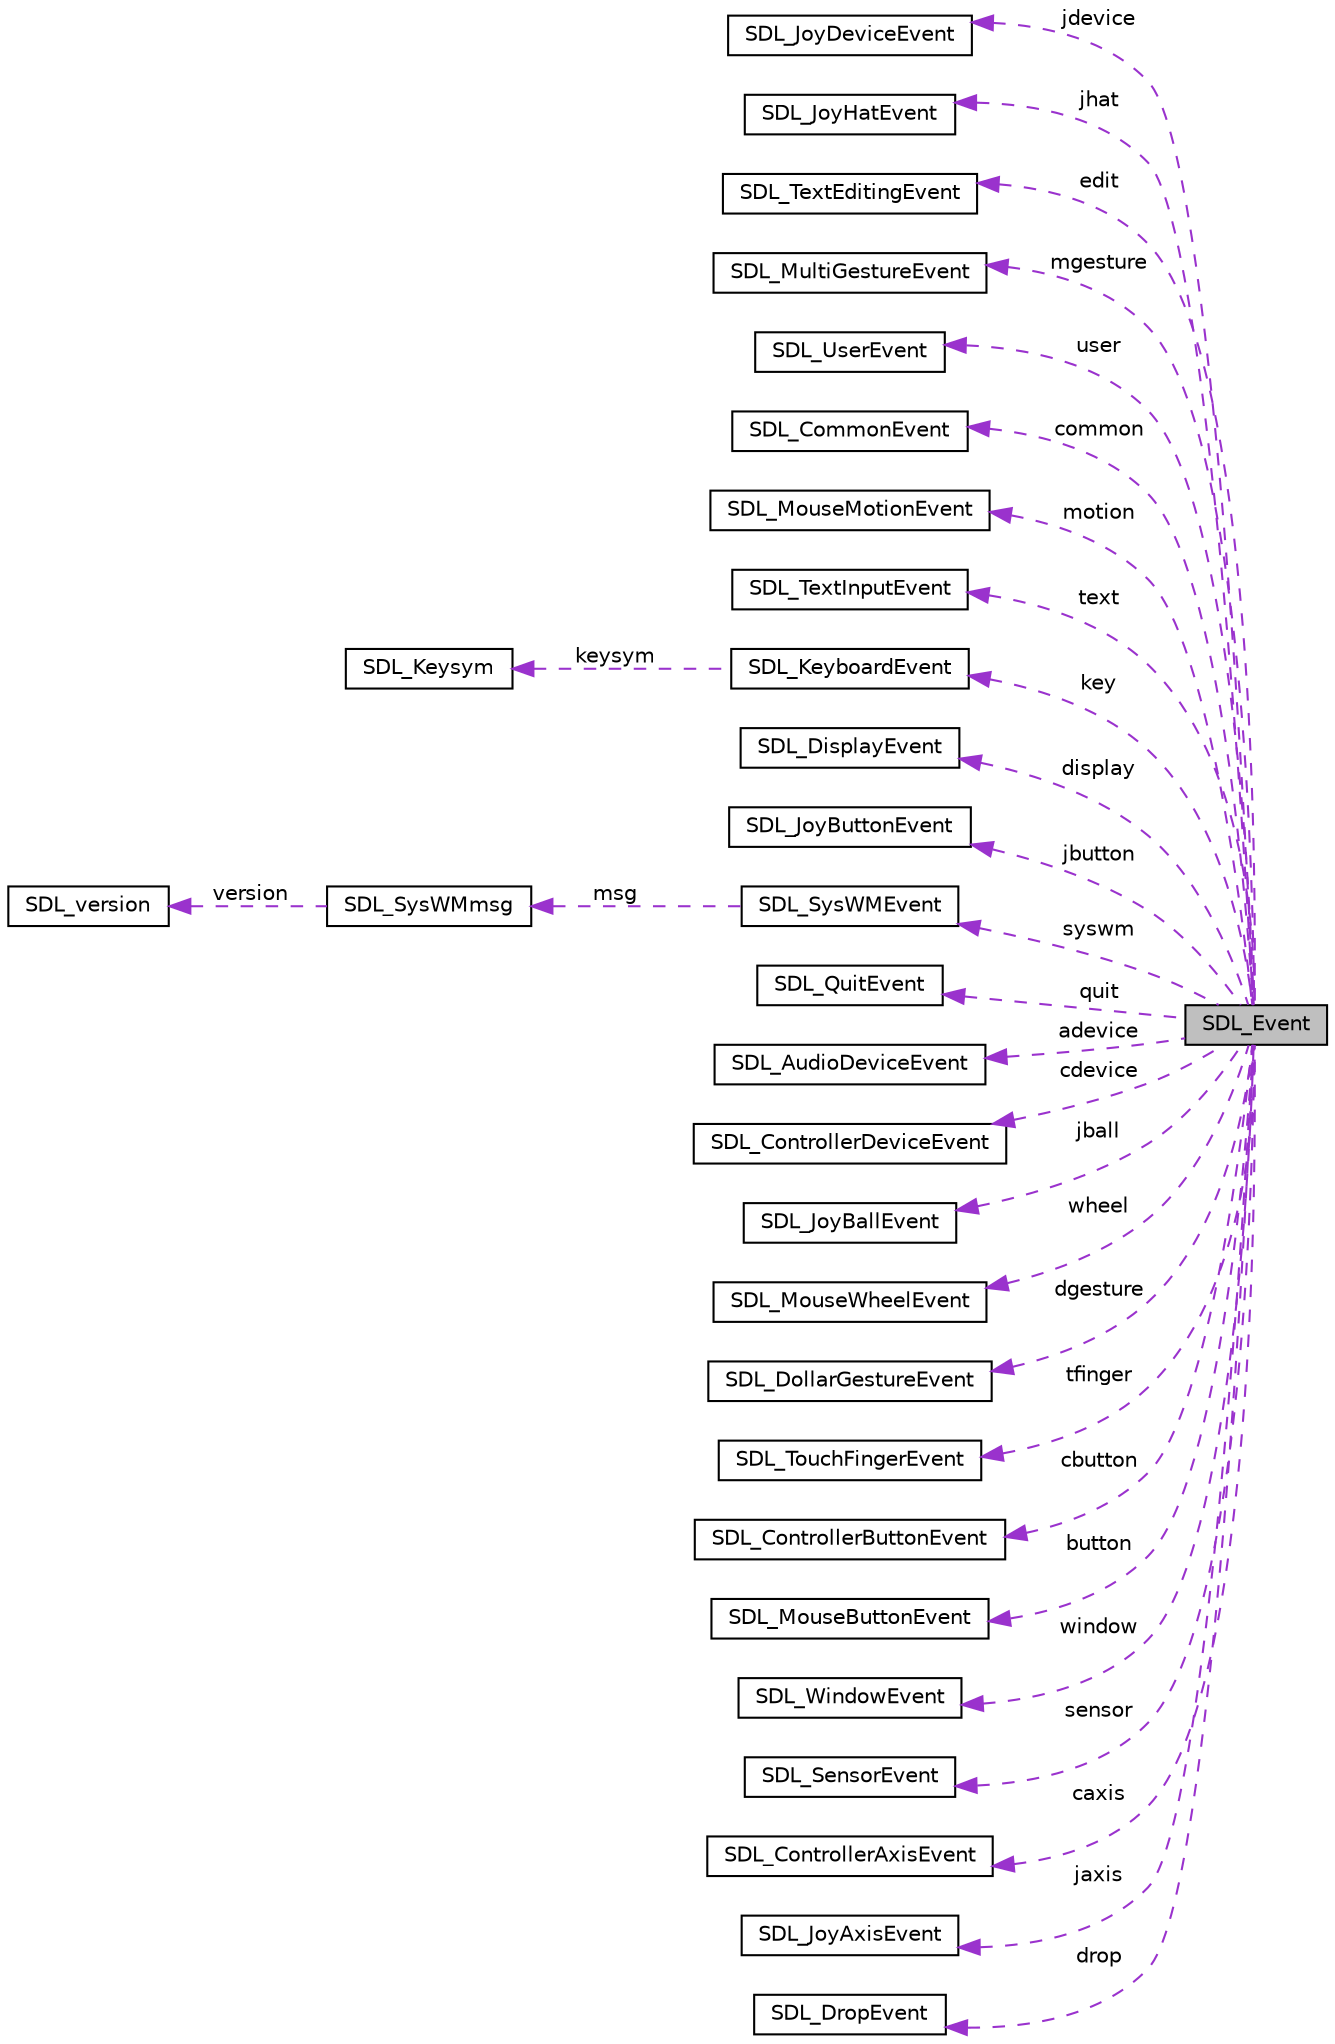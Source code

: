digraph "SDL_Event"
{
 // LATEX_PDF_SIZE
  edge [fontname="Helvetica",fontsize="10",labelfontname="Helvetica",labelfontsize="10"];
  node [fontname="Helvetica",fontsize="10",shape=record];
  rankdir="LR";
  Node1 [label="SDL_Event",height=0.2,width=0.4,color="black", fillcolor="grey75", style="filled", fontcolor="black",tooltip="General event structure."];
  Node2 -> Node1 [dir="back",color="darkorchid3",fontsize="10",style="dashed",label=" jdevice" ,fontname="Helvetica"];
  Node2 [label="SDL_JoyDeviceEvent",height=0.2,width=0.4,color="black", fillcolor="white", style="filled",URL="$struct_s_d_l___joy_device_event.html",tooltip="Joystick device event structure (event.jdevice.*)"];
  Node3 -> Node1 [dir="back",color="darkorchid3",fontsize="10",style="dashed",label=" jhat" ,fontname="Helvetica"];
  Node3 [label="SDL_JoyHatEvent",height=0.2,width=0.4,color="black", fillcolor="white", style="filled",URL="$struct_s_d_l___joy_hat_event.html",tooltip="Joystick hat position change event structure (event.jhat.*)"];
  Node4 -> Node1 [dir="back",color="darkorchid3",fontsize="10",style="dashed",label=" edit" ,fontname="Helvetica"];
  Node4 [label="SDL_TextEditingEvent",height=0.2,width=0.4,color="black", fillcolor="white", style="filled",URL="$struct_s_d_l___text_editing_event.html",tooltip="Keyboard text editing event structure (event.edit.*)"];
  Node5 -> Node1 [dir="back",color="darkorchid3",fontsize="10",style="dashed",label=" mgesture" ,fontname="Helvetica"];
  Node5 [label="SDL_MultiGestureEvent",height=0.2,width=0.4,color="black", fillcolor="white", style="filled",URL="$struct_s_d_l___multi_gesture_event.html",tooltip="Multiple Finger Gesture Event (event.mgesture.*)"];
  Node6 -> Node1 [dir="back",color="darkorchid3",fontsize="10",style="dashed",label=" user" ,fontname="Helvetica"];
  Node6 [label="SDL_UserEvent",height=0.2,width=0.4,color="black", fillcolor="white", style="filled",URL="$struct_s_d_l___user_event.html",tooltip="A user-defined event type (event.user.*)"];
  Node7 -> Node1 [dir="back",color="darkorchid3",fontsize="10",style="dashed",label=" common" ,fontname="Helvetica"];
  Node7 [label="SDL_CommonEvent",height=0.2,width=0.4,color="black", fillcolor="white", style="filled",URL="$struct_s_d_l___common_event.html",tooltip="Fields shared by every event."];
  Node8 -> Node1 [dir="back",color="darkorchid3",fontsize="10",style="dashed",label=" motion" ,fontname="Helvetica"];
  Node8 [label="SDL_MouseMotionEvent",height=0.2,width=0.4,color="black", fillcolor="white", style="filled",URL="$struct_s_d_l___mouse_motion_event.html",tooltip="Mouse motion event structure (event.motion.*)"];
  Node9 -> Node1 [dir="back",color="darkorchid3",fontsize="10",style="dashed",label=" text" ,fontname="Helvetica"];
  Node9 [label="SDL_TextInputEvent",height=0.2,width=0.4,color="black", fillcolor="white", style="filled",URL="$struct_s_d_l___text_input_event.html",tooltip="Keyboard text input event structure (event.text.*)"];
  Node10 -> Node1 [dir="back",color="darkorchid3",fontsize="10",style="dashed",label=" key" ,fontname="Helvetica"];
  Node10 [label="SDL_KeyboardEvent",height=0.2,width=0.4,color="black", fillcolor="white", style="filled",URL="$struct_s_d_l___keyboard_event.html",tooltip="Keyboard button event structure (event.key.*)"];
  Node11 -> Node10 [dir="back",color="darkorchid3",fontsize="10",style="dashed",label=" keysym" ,fontname="Helvetica"];
  Node11 [label="SDL_Keysym",height=0.2,width=0.4,color="black", fillcolor="white", style="filled",URL="$struct_s_d_l___keysym.html",tooltip="The SDL keysym structure, used in key events."];
  Node12 -> Node1 [dir="back",color="darkorchid3",fontsize="10",style="dashed",label=" display" ,fontname="Helvetica"];
  Node12 [label="SDL_DisplayEvent",height=0.2,width=0.4,color="black", fillcolor="white", style="filled",URL="$struct_s_d_l___display_event.html",tooltip="Display state change event data (event.display.*)"];
  Node13 -> Node1 [dir="back",color="darkorchid3",fontsize="10",style="dashed",label=" jbutton" ,fontname="Helvetica"];
  Node13 [label="SDL_JoyButtonEvent",height=0.2,width=0.4,color="black", fillcolor="white", style="filled",URL="$struct_s_d_l___joy_button_event.html",tooltip="Joystick button event structure (event.jbutton.*)"];
  Node14 -> Node1 [dir="back",color="darkorchid3",fontsize="10",style="dashed",label=" syswm" ,fontname="Helvetica"];
  Node14 [label="SDL_SysWMEvent",height=0.2,width=0.4,color="black", fillcolor="white", style="filled",URL="$struct_s_d_l___sys_w_m_event.html",tooltip="A video driver dependent system event (event.syswm.*) This event is disabled by default,..."];
  Node15 -> Node14 [dir="back",color="darkorchid3",fontsize="10",style="dashed",label=" msg" ,fontname="Helvetica"];
  Node15 [label="SDL_SysWMmsg",height=0.2,width=0.4,color="black", fillcolor="white", style="filled",URL="$struct_s_d_l___sys_w_mmsg.html",tooltip=" "];
  Node16 -> Node15 [dir="back",color="darkorchid3",fontsize="10",style="dashed",label=" version" ,fontname="Helvetica"];
  Node16 [label="SDL_version",height=0.2,width=0.4,color="black", fillcolor="white", style="filled",URL="$struct_s_d_l__version.html",tooltip="Information the version of SDL in use."];
  Node17 -> Node1 [dir="back",color="darkorchid3",fontsize="10",style="dashed",label=" quit" ,fontname="Helvetica"];
  Node17 [label="SDL_QuitEvent",height=0.2,width=0.4,color="black", fillcolor="white", style="filled",URL="$struct_s_d_l___quit_event.html",tooltip="The \"quit requested\" event."];
  Node18 -> Node1 [dir="back",color="darkorchid3",fontsize="10",style="dashed",label=" adevice" ,fontname="Helvetica"];
  Node18 [label="SDL_AudioDeviceEvent",height=0.2,width=0.4,color="black", fillcolor="white", style="filled",URL="$struct_s_d_l___audio_device_event.html",tooltip="Audio device event structure (event.adevice.*)"];
  Node19 -> Node1 [dir="back",color="darkorchid3",fontsize="10",style="dashed",label=" cdevice" ,fontname="Helvetica"];
  Node19 [label="SDL_ControllerDeviceEvent",height=0.2,width=0.4,color="black", fillcolor="white", style="filled",URL="$struct_s_d_l___controller_device_event.html",tooltip="Controller device event structure (event.cdevice.*)"];
  Node20 -> Node1 [dir="back",color="darkorchid3",fontsize="10",style="dashed",label=" jball" ,fontname="Helvetica"];
  Node20 [label="SDL_JoyBallEvent",height=0.2,width=0.4,color="black", fillcolor="white", style="filled",URL="$struct_s_d_l___joy_ball_event.html",tooltip="Joystick trackball motion event structure (event.jball.*)"];
  Node21 -> Node1 [dir="back",color="darkorchid3",fontsize="10",style="dashed",label=" wheel" ,fontname="Helvetica"];
  Node21 [label="SDL_MouseWheelEvent",height=0.2,width=0.4,color="black", fillcolor="white", style="filled",URL="$struct_s_d_l___mouse_wheel_event.html",tooltip="Mouse wheel event structure (event.wheel.*)"];
  Node22 -> Node1 [dir="back",color="darkorchid3",fontsize="10",style="dashed",label=" dgesture" ,fontname="Helvetica"];
  Node22 [label="SDL_DollarGestureEvent",height=0.2,width=0.4,color="black", fillcolor="white", style="filled",URL="$struct_s_d_l___dollar_gesture_event.html",tooltip="Dollar Gesture Event (event.dgesture.*)"];
  Node23 -> Node1 [dir="back",color="darkorchid3",fontsize="10",style="dashed",label=" tfinger" ,fontname="Helvetica"];
  Node23 [label="SDL_TouchFingerEvent",height=0.2,width=0.4,color="black", fillcolor="white", style="filled",URL="$struct_s_d_l___touch_finger_event.html",tooltip="Touch finger event structure (event.tfinger.*)"];
  Node24 -> Node1 [dir="back",color="darkorchid3",fontsize="10",style="dashed",label=" cbutton" ,fontname="Helvetica"];
  Node24 [label="SDL_ControllerButtonEvent",height=0.2,width=0.4,color="black", fillcolor="white", style="filled",URL="$struct_s_d_l___controller_button_event.html",tooltip="Game controller button event structure (event.cbutton.*)"];
  Node25 -> Node1 [dir="back",color="darkorchid3",fontsize="10",style="dashed",label=" button" ,fontname="Helvetica"];
  Node25 [label="SDL_MouseButtonEvent",height=0.2,width=0.4,color="black", fillcolor="white", style="filled",URL="$struct_s_d_l___mouse_button_event.html",tooltip="Mouse button event structure (event.button.*)"];
  Node26 -> Node1 [dir="back",color="darkorchid3",fontsize="10",style="dashed",label=" window" ,fontname="Helvetica"];
  Node26 [label="SDL_WindowEvent",height=0.2,width=0.4,color="black", fillcolor="white", style="filled",URL="$struct_s_d_l___window_event.html",tooltip="Window state change event data (event.window.*)"];
  Node27 -> Node1 [dir="back",color="darkorchid3",fontsize="10",style="dashed",label=" sensor" ,fontname="Helvetica"];
  Node27 [label="SDL_SensorEvent",height=0.2,width=0.4,color="black", fillcolor="white", style="filled",URL="$struct_s_d_l___sensor_event.html",tooltip="Sensor event structure (event.sensor.*)"];
  Node28 -> Node1 [dir="back",color="darkorchid3",fontsize="10",style="dashed",label=" caxis" ,fontname="Helvetica"];
  Node28 [label="SDL_ControllerAxisEvent",height=0.2,width=0.4,color="black", fillcolor="white", style="filled",URL="$struct_s_d_l___controller_axis_event.html",tooltip="Game controller axis motion event structure (event.caxis.*)"];
  Node29 -> Node1 [dir="back",color="darkorchid3",fontsize="10",style="dashed",label=" jaxis" ,fontname="Helvetica"];
  Node29 [label="SDL_JoyAxisEvent",height=0.2,width=0.4,color="black", fillcolor="white", style="filled",URL="$struct_s_d_l___joy_axis_event.html",tooltip="Joystick axis motion event structure (event.jaxis.*)"];
  Node30 -> Node1 [dir="back",color="darkorchid3",fontsize="10",style="dashed",label=" drop" ,fontname="Helvetica"];
  Node30 [label="SDL_DropEvent",height=0.2,width=0.4,color="black", fillcolor="white", style="filled",URL="$struct_s_d_l___drop_event.html",tooltip="An event used to request a file open by the system (event.drop.*) This event is enabled by default,..."];
}
